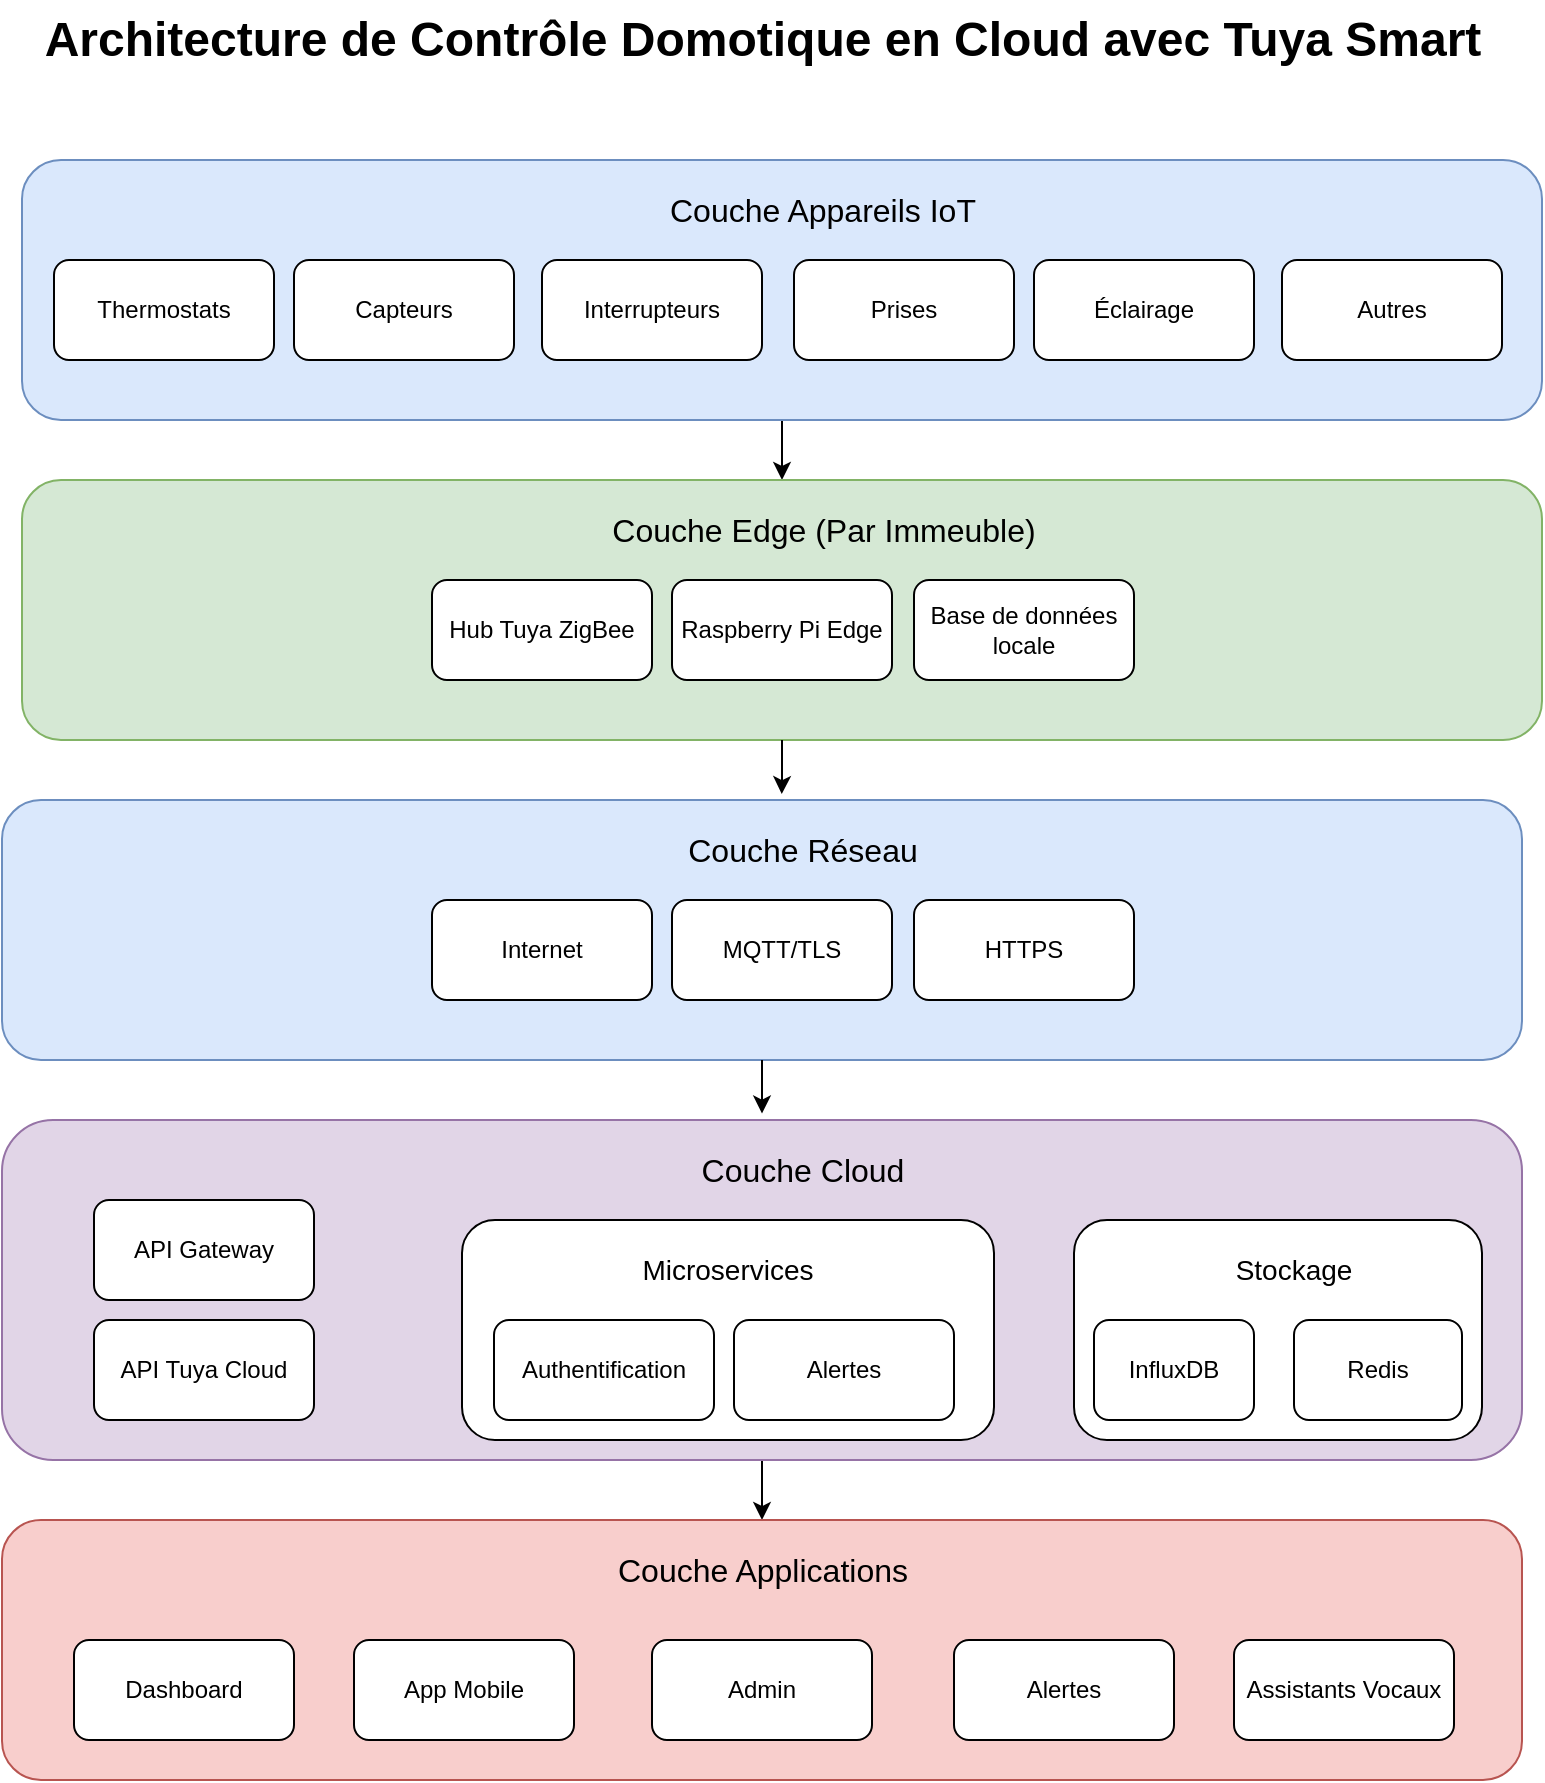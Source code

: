<mxfile version="26.1.0">
  <diagram name="Page-1" id="dHB0r-c7KoPfAYoB03nf">
    <mxGraphModel dx="1397" dy="1029" grid="1" gridSize="10" guides="1" tooltips="1" connect="1" arrows="1" fold="1" page="1" pageScale="1" pageWidth="827" pageHeight="1169" math="0" shadow="0">
      <root>
        <mxCell id="0" />
        <mxCell id="1" parent="0" />
        <mxCell id="UnkrKOcINklkp5FdKrxt-2" value="Architecture de Contrôle Domotique en Cloud avec Tuya Smart" style="text;strokeColor=none;fillColor=none;html=1;fontSize=24;fontStyle=1;verticalAlign=middle;align=center;" vertex="1" parent="1">
          <mxGeometry x="44" y="40" width="740" height="40" as="geometry" />
        </mxCell>
        <mxCell id="UnkrKOcINklkp5FdKrxt-65" style="edgeStyle=orthogonalEdgeStyle;rounded=0;orthogonalLoop=1;jettySize=auto;html=1;entryX=0.5;entryY=0;entryDx=0;entryDy=0;" edge="1" parent="1" source="UnkrKOcINklkp5FdKrxt-4" target="UnkrKOcINklkp5FdKrxt-18">
          <mxGeometry relative="1" as="geometry" />
        </mxCell>
        <mxCell id="UnkrKOcINklkp5FdKrxt-4" value="" style="rounded=1;whiteSpace=wrap;html=1;fillColor=#dae8fc;strokeColor=#6c8ebf;labelBorderColor=none;" vertex="1" parent="1">
          <mxGeometry x="44" y="120" width="760" height="130" as="geometry" />
        </mxCell>
        <mxCell id="UnkrKOcINklkp5FdKrxt-5" value="Couche Appareils IoT" style="text;html=1;align=center;verticalAlign=middle;whiteSpace=wrap;rounded=0;fontSize=16;" vertex="1" parent="1">
          <mxGeometry x="359" y="130" width="171" height="30" as="geometry" />
        </mxCell>
        <mxCell id="UnkrKOcINklkp5FdKrxt-6" value="Thermostats" style="rounded=1;whiteSpace=wrap;html=1;" vertex="1" parent="1">
          <mxGeometry x="60" y="170" width="110" height="50" as="geometry" />
        </mxCell>
        <mxCell id="UnkrKOcINklkp5FdKrxt-12" value="Capteurs" style="rounded=1;whiteSpace=wrap;html=1;" vertex="1" parent="1">
          <mxGeometry x="180" y="170" width="110" height="50" as="geometry" />
        </mxCell>
        <mxCell id="UnkrKOcINklkp5FdKrxt-13" value="Interrupteurs" style="rounded=1;whiteSpace=wrap;html=1;" vertex="1" parent="1">
          <mxGeometry x="304" y="170" width="110" height="50" as="geometry" />
        </mxCell>
        <mxCell id="UnkrKOcINklkp5FdKrxt-15" value="Prises" style="rounded=1;whiteSpace=wrap;html=1;" vertex="1" parent="1">
          <mxGeometry x="430" y="170" width="110" height="50" as="geometry" />
        </mxCell>
        <mxCell id="UnkrKOcINklkp5FdKrxt-16" value="Éclairage" style="rounded=1;whiteSpace=wrap;html=1;" vertex="1" parent="1">
          <mxGeometry x="550" y="170" width="110" height="50" as="geometry" />
        </mxCell>
        <mxCell id="UnkrKOcINklkp5FdKrxt-17" value="Autres" style="rounded=1;whiteSpace=wrap;html=1;" vertex="1" parent="1">
          <mxGeometry x="674" y="170" width="110" height="50" as="geometry" />
        </mxCell>
        <mxCell id="UnkrKOcINklkp5FdKrxt-18" value="" style="rounded=1;whiteSpace=wrap;html=1;fillColor=#d5e8d4;strokeColor=#82b366;labelBorderColor=none;" vertex="1" parent="1">
          <mxGeometry x="44" y="280" width="760" height="130" as="geometry" />
        </mxCell>
        <mxCell id="UnkrKOcINklkp5FdKrxt-19" value="Couche Edge (Par Immeuble)" style="text;html=1;align=center;verticalAlign=middle;whiteSpace=wrap;rounded=0;fontSize=16;" vertex="1" parent="1">
          <mxGeometry x="329.5" y="290" width="230" height="30" as="geometry" />
        </mxCell>
        <mxCell id="UnkrKOcINklkp5FdKrxt-21" value="Hub Tuya ZigBee" style="rounded=1;whiteSpace=wrap;html=1;" vertex="1" parent="1">
          <mxGeometry x="249" y="330" width="110" height="50" as="geometry" />
        </mxCell>
        <mxCell id="UnkrKOcINklkp5FdKrxt-22" value="Raspberry Pi Edge" style="rounded=1;whiteSpace=wrap;html=1;" vertex="1" parent="1">
          <mxGeometry x="369" y="330" width="110" height="50" as="geometry" />
        </mxCell>
        <mxCell id="UnkrKOcINklkp5FdKrxt-23" value="Base de données locale" style="rounded=1;whiteSpace=wrap;html=1;" vertex="1" parent="1">
          <mxGeometry x="490" y="330" width="110" height="50" as="geometry" />
        </mxCell>
        <mxCell id="UnkrKOcINklkp5FdKrxt-30" value="" style="rounded=1;whiteSpace=wrap;html=1;fillColor=#dae8fc;strokeColor=#6c8ebf;labelBorderColor=none;" vertex="1" parent="1">
          <mxGeometry x="34" y="440" width="760" height="130" as="geometry" />
        </mxCell>
        <mxCell id="UnkrKOcINklkp5FdKrxt-31" value="Couche Réseau" style="text;html=1;align=center;verticalAlign=middle;whiteSpace=wrap;rounded=0;fontSize=16;" vertex="1" parent="1">
          <mxGeometry x="349" y="450" width="171" height="30" as="geometry" />
        </mxCell>
        <mxCell id="UnkrKOcINklkp5FdKrxt-33" value="Internet" style="rounded=1;whiteSpace=wrap;html=1;" vertex="1" parent="1">
          <mxGeometry x="249" y="490" width="110" height="50" as="geometry" />
        </mxCell>
        <mxCell id="UnkrKOcINklkp5FdKrxt-34" value="MQTT/TLS" style="rounded=1;whiteSpace=wrap;html=1;" vertex="1" parent="1">
          <mxGeometry x="369" y="490" width="110" height="50" as="geometry" />
        </mxCell>
        <mxCell id="UnkrKOcINklkp5FdKrxt-35" value="HTTPS" style="rounded=1;whiteSpace=wrap;html=1;" vertex="1" parent="1">
          <mxGeometry x="490" y="490" width="110" height="50" as="geometry" />
        </mxCell>
        <mxCell id="UnkrKOcINklkp5FdKrxt-70" style="edgeStyle=orthogonalEdgeStyle;rounded=0;orthogonalLoop=1;jettySize=auto;html=1;entryX=0.5;entryY=0;entryDx=0;entryDy=0;" edge="1" parent="1" source="UnkrKOcINklkp5FdKrxt-38" target="UnkrKOcINklkp5FdKrxt-52">
          <mxGeometry relative="1" as="geometry" />
        </mxCell>
        <mxCell id="UnkrKOcINklkp5FdKrxt-38" value="" style="rounded=1;whiteSpace=wrap;html=1;fillColor=#e1d5e7;strokeColor=#9673a6;labelBorderColor=none;" vertex="1" parent="1">
          <mxGeometry x="34" y="600" width="760" height="170" as="geometry" />
        </mxCell>
        <mxCell id="UnkrKOcINklkp5FdKrxt-39" value="Couche Cloud" style="text;html=1;align=center;verticalAlign=middle;whiteSpace=wrap;rounded=0;fontSize=16;" vertex="1" parent="1">
          <mxGeometry x="349" y="610" width="171" height="30" as="geometry" />
        </mxCell>
        <mxCell id="UnkrKOcINklkp5FdKrxt-40" value="API Gateway" style="rounded=1;whiteSpace=wrap;html=1;" vertex="1" parent="1">
          <mxGeometry x="80" y="640" width="110" height="50" as="geometry" />
        </mxCell>
        <mxCell id="UnkrKOcINklkp5FdKrxt-41" value="API Tuya Cloud" style="rounded=1;whiteSpace=wrap;html=1;" vertex="1" parent="1">
          <mxGeometry x="80" y="700" width="110" height="50" as="geometry" />
        </mxCell>
        <mxCell id="UnkrKOcINklkp5FdKrxt-42" value="" style="rounded=1;whiteSpace=wrap;html=1;" vertex="1" parent="1">
          <mxGeometry x="264" y="650" width="266" height="110" as="geometry" />
        </mxCell>
        <mxCell id="UnkrKOcINklkp5FdKrxt-43" value="Authentification" style="rounded=1;whiteSpace=wrap;html=1;" vertex="1" parent="1">
          <mxGeometry x="280" y="700" width="110" height="50" as="geometry" />
        </mxCell>
        <mxCell id="UnkrKOcINklkp5FdKrxt-44" value="Alertes" style="rounded=1;whiteSpace=wrap;html=1;" vertex="1" parent="1">
          <mxGeometry x="400" y="700" width="110" height="50" as="geometry" />
        </mxCell>
        <mxCell id="UnkrKOcINklkp5FdKrxt-46" value="Microservices" style="text;html=1;align=center;verticalAlign=middle;whiteSpace=wrap;rounded=0;fontSize=14;" vertex="1" parent="1">
          <mxGeometry x="352" y="660" width="90" height="30" as="geometry" />
        </mxCell>
        <mxCell id="UnkrKOcINklkp5FdKrxt-47" value="" style="rounded=1;whiteSpace=wrap;html=1;" vertex="1" parent="1">
          <mxGeometry x="570" y="650" width="204" height="110" as="geometry" />
        </mxCell>
        <mxCell id="UnkrKOcINklkp5FdKrxt-48" value="Stockage" style="text;html=1;align=center;verticalAlign=middle;whiteSpace=wrap;rounded=0;fontSize=14;" vertex="1" parent="1">
          <mxGeometry x="650" y="660" width="60" height="30" as="geometry" />
        </mxCell>
        <mxCell id="UnkrKOcINklkp5FdKrxt-49" value="InfluxDB" style="rounded=1;whiteSpace=wrap;html=1;" vertex="1" parent="1">
          <mxGeometry x="580" y="700" width="80" height="50" as="geometry" />
        </mxCell>
        <mxCell id="UnkrKOcINklkp5FdKrxt-50" value="Redis" style="rounded=1;whiteSpace=wrap;html=1;" vertex="1" parent="1">
          <mxGeometry x="680" y="700" width="84" height="50" as="geometry" />
        </mxCell>
        <mxCell id="UnkrKOcINklkp5FdKrxt-52" value="" style="rounded=1;whiteSpace=wrap;html=1;fillColor=#f8cecc;strokeColor=#b85450;labelBorderColor=none;" vertex="1" parent="1">
          <mxGeometry x="34" y="800" width="760" height="130" as="geometry" />
        </mxCell>
        <mxCell id="UnkrKOcINklkp5FdKrxt-53" value="Couche Applications" style="text;html=1;align=center;verticalAlign=middle;whiteSpace=wrap;rounded=0;fontSize=16;" vertex="1" parent="1">
          <mxGeometry x="333.5" y="810" width="161" height="30" as="geometry" />
        </mxCell>
        <mxCell id="UnkrKOcINklkp5FdKrxt-59" value="Dashboard" style="rounded=1;whiteSpace=wrap;html=1;" vertex="1" parent="1">
          <mxGeometry x="70" y="860" width="110" height="50" as="geometry" />
        </mxCell>
        <mxCell id="UnkrKOcINklkp5FdKrxt-60" value="App Mobile" style="rounded=1;whiteSpace=wrap;html=1;" vertex="1" parent="1">
          <mxGeometry x="210" y="860" width="110" height="50" as="geometry" />
        </mxCell>
        <mxCell id="UnkrKOcINklkp5FdKrxt-61" value="Admin" style="rounded=1;whiteSpace=wrap;html=1;" vertex="1" parent="1">
          <mxGeometry x="359" y="860" width="110" height="50" as="geometry" />
        </mxCell>
        <mxCell id="UnkrKOcINklkp5FdKrxt-62" value="Alertes" style="rounded=1;whiteSpace=wrap;html=1;" vertex="1" parent="1">
          <mxGeometry x="510" y="860" width="110" height="50" as="geometry" />
        </mxCell>
        <mxCell id="UnkrKOcINklkp5FdKrxt-63" value="Assistants Vocaux" style="rounded=1;whiteSpace=wrap;html=1;" vertex="1" parent="1">
          <mxGeometry x="650" y="860" width="110" height="50" as="geometry" />
        </mxCell>
        <mxCell id="UnkrKOcINklkp5FdKrxt-68" style="edgeStyle=orthogonalEdgeStyle;rounded=0;orthogonalLoop=1;jettySize=auto;html=1;entryX=0.513;entryY=-0.023;entryDx=0;entryDy=0;entryPerimeter=0;" edge="1" parent="1" source="UnkrKOcINklkp5FdKrxt-18" target="UnkrKOcINklkp5FdKrxt-30">
          <mxGeometry relative="1" as="geometry" />
        </mxCell>
        <mxCell id="UnkrKOcINklkp5FdKrxt-69" style="edgeStyle=orthogonalEdgeStyle;rounded=0;orthogonalLoop=1;jettySize=auto;html=1;entryX=0.5;entryY=-0.019;entryDx=0;entryDy=0;entryPerimeter=0;" edge="1" parent="1" source="UnkrKOcINklkp5FdKrxt-30" target="UnkrKOcINklkp5FdKrxt-38">
          <mxGeometry relative="1" as="geometry" />
        </mxCell>
      </root>
    </mxGraphModel>
  </diagram>
</mxfile>
